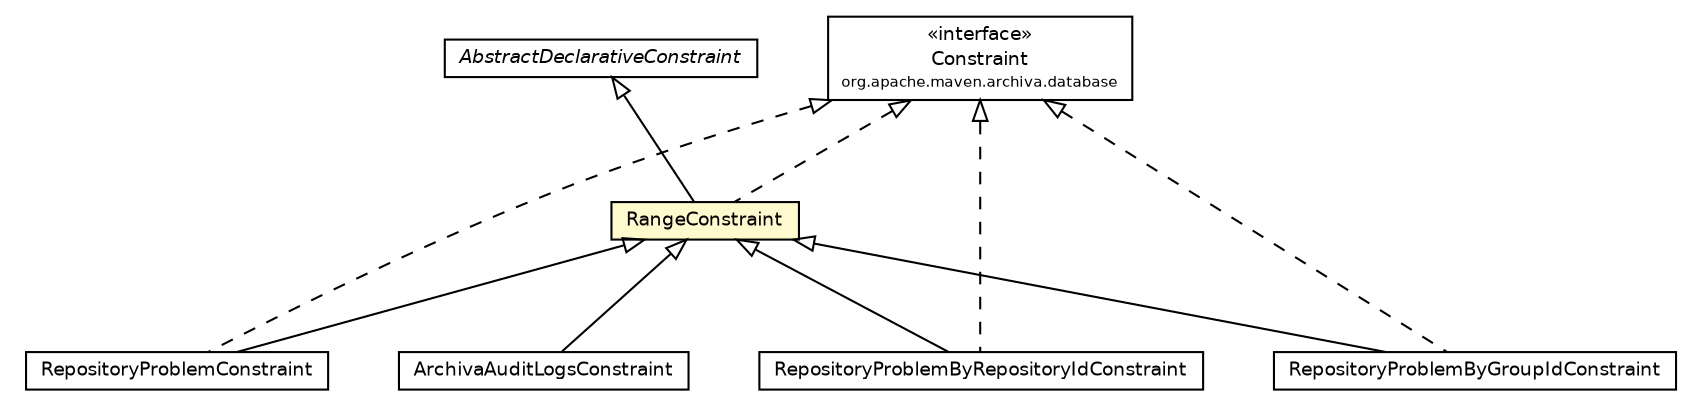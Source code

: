 #!/usr/local/bin/dot
#
# Class diagram 
# Generated by UmlGraph version 4.6 (http://www.spinellis.gr/sw/umlgraph)
#

digraph G {
	edge [fontname="Helvetica",fontsize=10,labelfontname="Helvetica",labelfontsize=10];
	node [fontname="Helvetica",fontsize=10,shape=plaintext];
	// org.apache.maven.archiva.database.Constraint
	c93113 [label=<<table border="0" cellborder="1" cellspacing="0" cellpadding="2" port="p" href="../Constraint.html">
		<tr><td><table border="0" cellspacing="0" cellpadding="1">
			<tr><td> &laquo;interface&raquo; </td></tr>
			<tr><td> Constraint </td></tr>
			<tr><td><font point-size="7.0"> org.apache.maven.archiva.database </font></td></tr>
		</table></td></tr>
		</table>>, fontname="Helvetica", fontcolor="black", fontsize=9.0];
	// org.apache.maven.archiva.database.constraints.RepositoryProblemConstraint
	c93127 [label=<<table border="0" cellborder="1" cellspacing="0" cellpadding="2" port="p" href="./RepositoryProblemConstraint.html">
		<tr><td><table border="0" cellspacing="0" cellpadding="1">
			<tr><td> RepositoryProblemConstraint </td></tr>
		</table></td></tr>
		</table>>, fontname="Helvetica", fontcolor="black", fontsize=9.0];
	// org.apache.maven.archiva.database.constraints.RepositoryProblemByRepositoryIdConstraint
	c93129 [label=<<table border="0" cellborder="1" cellspacing="0" cellpadding="2" port="p" href="./RepositoryProblemByRepositoryIdConstraint.html">
		<tr><td><table border="0" cellspacing="0" cellpadding="1">
			<tr><td> RepositoryProblemByRepositoryIdConstraint </td></tr>
		</table></td></tr>
		</table>>, fontname="Helvetica", fontcolor="black", fontsize=9.0];
	// org.apache.maven.archiva.database.constraints.RepositoryProblemByGroupIdConstraint
	c93130 [label=<<table border="0" cellborder="1" cellspacing="0" cellpadding="2" port="p" href="./RepositoryProblemByGroupIdConstraint.html">
		<tr><td><table border="0" cellspacing="0" cellpadding="1">
			<tr><td> RepositoryProblemByGroupIdConstraint </td></tr>
		</table></td></tr>
		</table>>, fontname="Helvetica", fontcolor="black", fontsize=9.0];
	// org.apache.maven.archiva.database.constraints.RangeConstraint
	c93134 [label=<<table border="0" cellborder="1" cellspacing="0" cellpadding="2" port="p" bgcolor="lemonChiffon" href="./RangeConstraint.html">
		<tr><td><table border="0" cellspacing="0" cellpadding="1">
			<tr><td> RangeConstraint </td></tr>
		</table></td></tr>
		</table>>, fontname="Helvetica", fontcolor="black", fontsize=9.0];
	// org.apache.maven.archiva.database.constraints.ArchivaAuditLogsConstraint
	c93146 [label=<<table border="0" cellborder="1" cellspacing="0" cellpadding="2" port="p" href="./ArchivaAuditLogsConstraint.html">
		<tr><td><table border="0" cellspacing="0" cellpadding="1">
			<tr><td> ArchivaAuditLogsConstraint </td></tr>
		</table></td></tr>
		</table>>, fontname="Helvetica", fontcolor="black", fontsize=9.0];
	// org.apache.maven.archiva.database.constraints.AbstractDeclarativeConstraint
	c93148 [label=<<table border="0" cellborder="1" cellspacing="0" cellpadding="2" port="p" href="./AbstractDeclarativeConstraint.html">
		<tr><td><table border="0" cellspacing="0" cellpadding="1">
			<tr><td><font face="Helvetica-Oblique"> AbstractDeclarativeConstraint </font></td></tr>
		</table></td></tr>
		</table>>, fontname="Helvetica", fontcolor="black", fontsize=9.0];
	//org.apache.maven.archiva.database.constraints.RepositoryProblemConstraint extends org.apache.maven.archiva.database.constraints.RangeConstraint
	c93134:p -> c93127:p [dir=back,arrowtail=empty];
	//org.apache.maven.archiva.database.constraints.RepositoryProblemConstraint implements org.apache.maven.archiva.database.Constraint
	c93113:p -> c93127:p [dir=back,arrowtail=empty,style=dashed];
	//org.apache.maven.archiva.database.constraints.RepositoryProblemByRepositoryIdConstraint extends org.apache.maven.archiva.database.constraints.RangeConstraint
	c93134:p -> c93129:p [dir=back,arrowtail=empty];
	//org.apache.maven.archiva.database.constraints.RepositoryProblemByRepositoryIdConstraint implements org.apache.maven.archiva.database.Constraint
	c93113:p -> c93129:p [dir=back,arrowtail=empty,style=dashed];
	//org.apache.maven.archiva.database.constraints.RepositoryProblemByGroupIdConstraint extends org.apache.maven.archiva.database.constraints.RangeConstraint
	c93134:p -> c93130:p [dir=back,arrowtail=empty];
	//org.apache.maven.archiva.database.constraints.RepositoryProblemByGroupIdConstraint implements org.apache.maven.archiva.database.Constraint
	c93113:p -> c93130:p [dir=back,arrowtail=empty,style=dashed];
	//org.apache.maven.archiva.database.constraints.RangeConstraint extends org.apache.maven.archiva.database.constraints.AbstractDeclarativeConstraint
	c93148:p -> c93134:p [dir=back,arrowtail=empty];
	//org.apache.maven.archiva.database.constraints.RangeConstraint implements org.apache.maven.archiva.database.Constraint
	c93113:p -> c93134:p [dir=back,arrowtail=empty,style=dashed];
	//org.apache.maven.archiva.database.constraints.ArchivaAuditLogsConstraint extends org.apache.maven.archiva.database.constraints.RangeConstraint
	c93134:p -> c93146:p [dir=back,arrowtail=empty];
}

